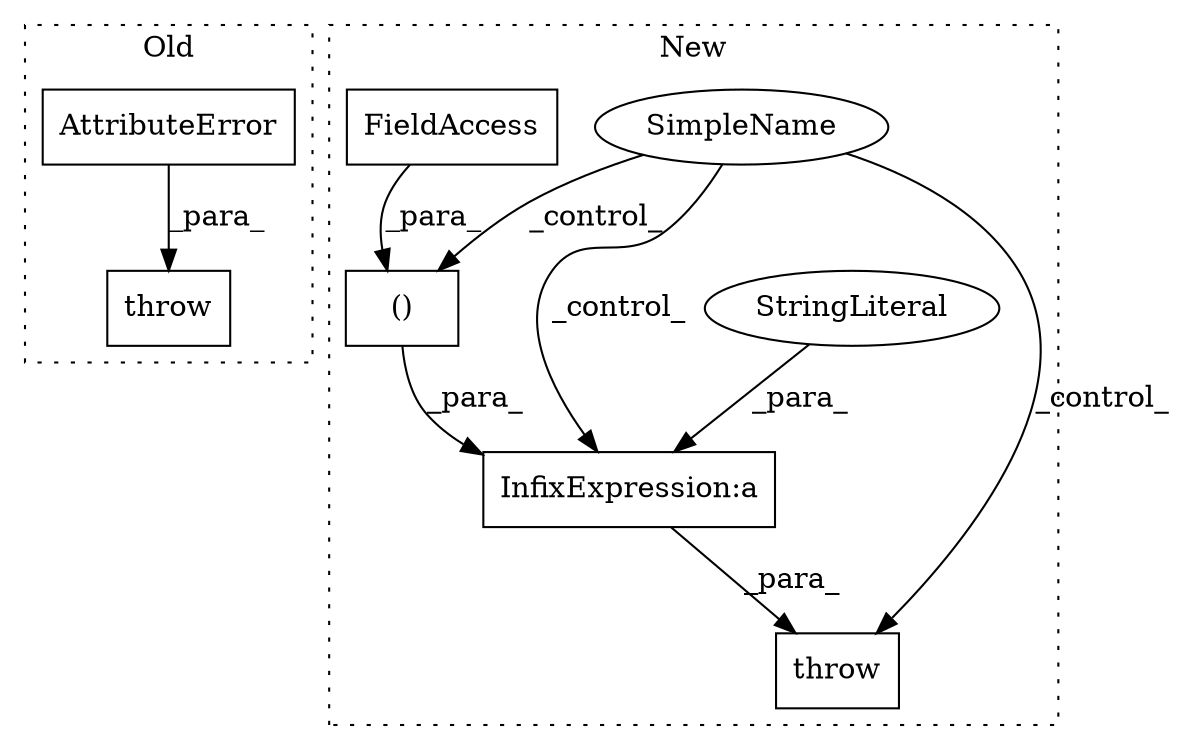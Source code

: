 digraph G {
subgraph cluster0 {
1 [label="AttributeError" a="32" s="12019,12134" l="15,1" shape="box"];
3 [label="throw" a="53" s="12013" l="6" shape="box"];
label = "Old";
style="dotted";
}
subgraph cluster1 {
2 [label="()" a="106" s="12584" l="33" shape="box"];
4 [label="FieldAccess" a="22" s="12584" l="19" shape="box"];
5 [label="InfixExpression:a" a="27" s="12572" l="12" shape="box"];
6 [label="StringLiteral" a="45" s="12482" l="90" shape="ellipse"];
7 [label="throw" a="53" s="12461" l="6" shape="box"];
8 [label="SimpleName" a="42" s="" l="" shape="ellipse"];
label = "New";
style="dotted";
}
1 -> 3 [label="_para_"];
2 -> 5 [label="_para_"];
4 -> 2 [label="_para_"];
5 -> 7 [label="_para_"];
6 -> 5 [label="_para_"];
8 -> 7 [label="_control_"];
8 -> 5 [label="_control_"];
8 -> 2 [label="_control_"];
}